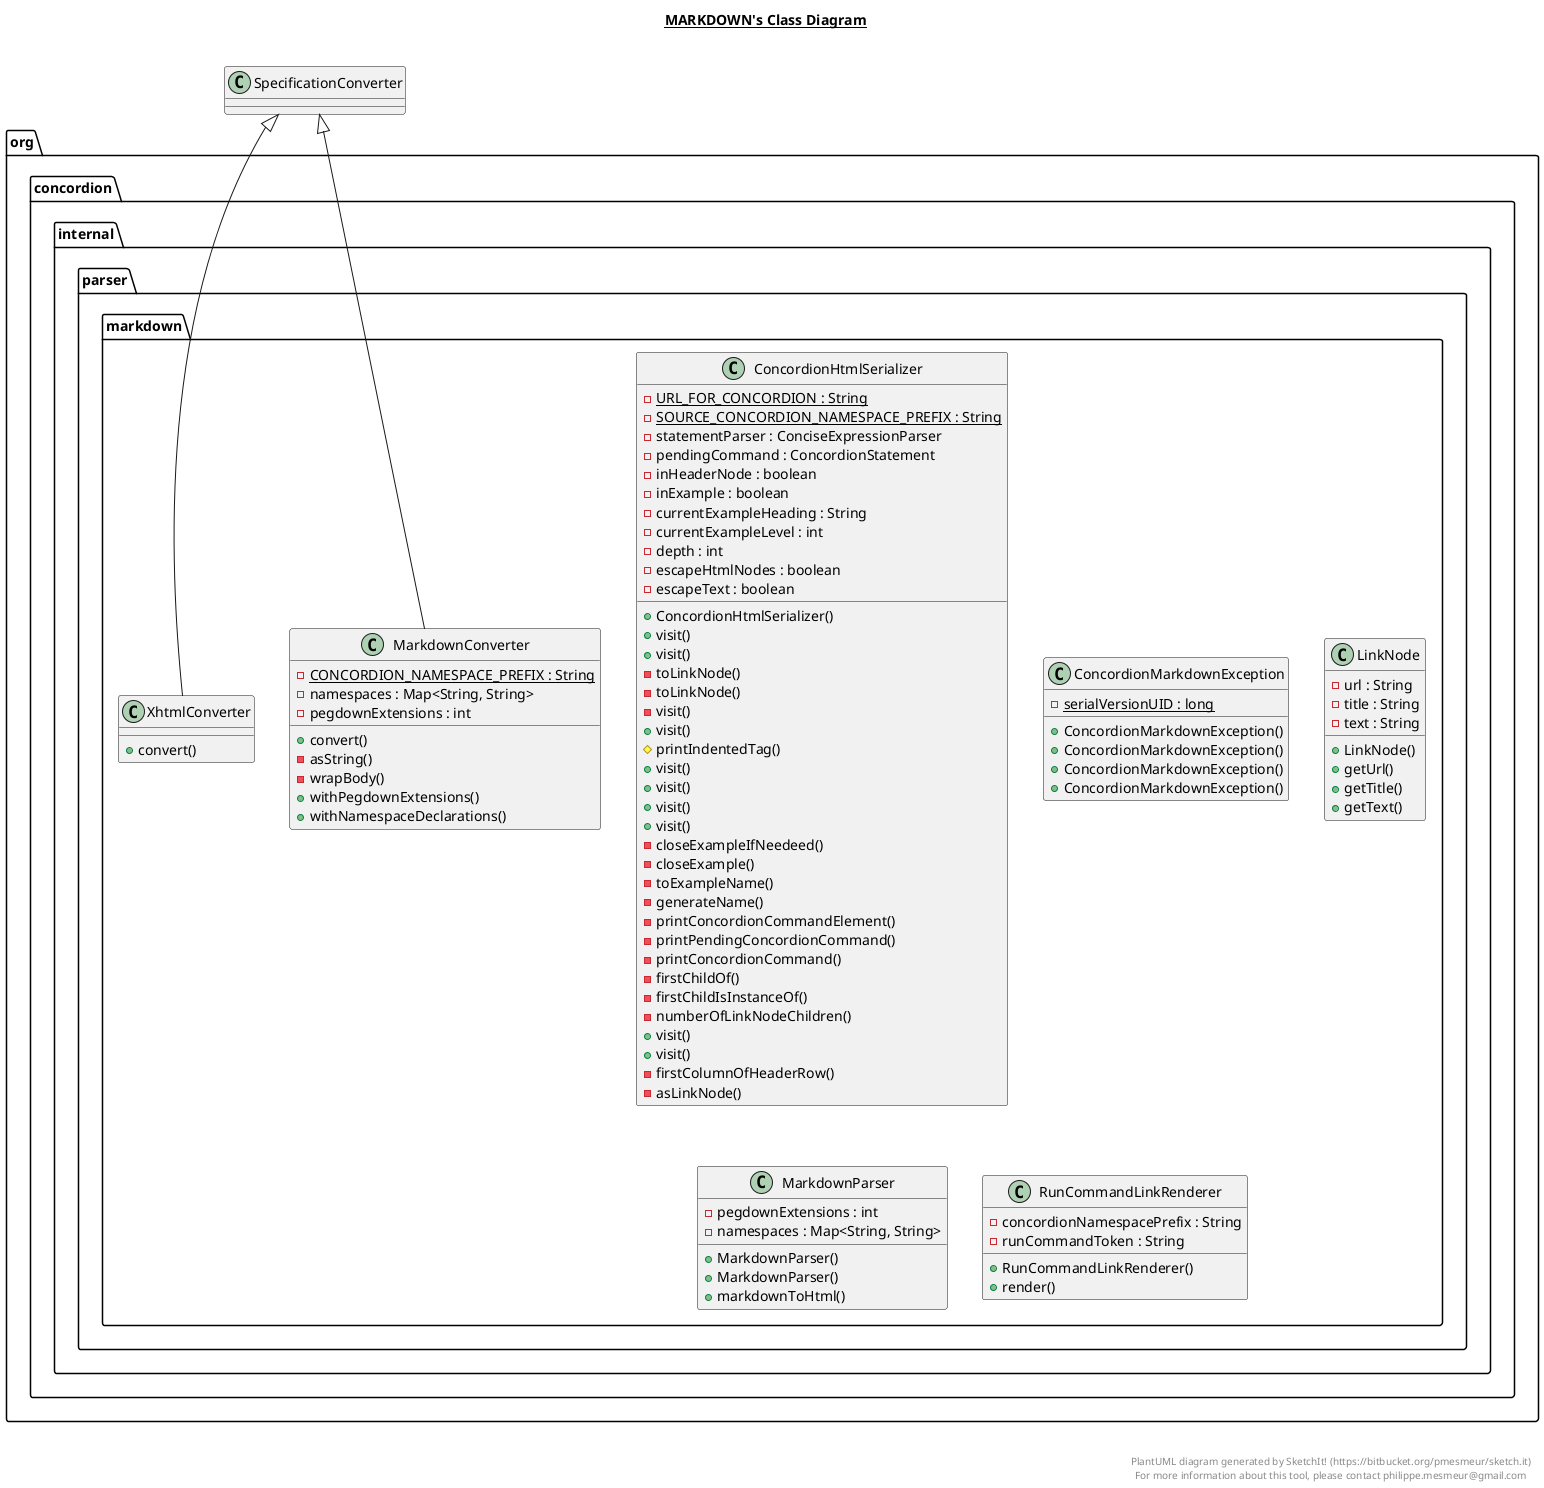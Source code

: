 @startuml

title __MARKDOWN's Class Diagram__\n

  package org.concordion {
    package org.concordion.internal {
      package org.concordion.internal.parser.markdown {
        class ConcordionHtmlSerializer {
            {static} - URL_FOR_CONCORDION : String
            {static} - SOURCE_CONCORDION_NAMESPACE_PREFIX : String
            - statementParser : ConciseExpressionParser
            - pendingCommand : ConcordionStatement
            - inHeaderNode : boolean
            - inExample : boolean
            - currentExampleHeading : String
            - currentExampleLevel : int
            - depth : int
            - escapeHtmlNodes : boolean
            - escapeText : boolean
            + ConcordionHtmlSerializer()
            + visit()
            + visit()
            - toLinkNode()
            - toLinkNode()
            - visit()
            + visit()
            # printIndentedTag()
            + visit()
            + visit()
            + visit()
            + visit()
            - closeExampleIfNeedeed()
            - closeExample()
            - toExampleName()
            - generateName()
            - printConcordionCommandElement()
            - printPendingConcordionCommand()
            - printConcordionCommand()
            - firstChildOf()
            - firstChildIsInstanceOf()
            - numberOfLinkNodeChildren()
            + visit()
            + visit()
            - firstColumnOfHeaderRow()
            - asLinkNode()
        }
      }
    }
  }
  

  package org.concordion {
    package org.concordion.internal {
      package org.concordion.internal.parser.markdown {
        class ConcordionMarkdownException {
            {static} - serialVersionUID : long
            + ConcordionMarkdownException()
            + ConcordionMarkdownException()
            + ConcordionMarkdownException()
            + ConcordionMarkdownException()
        }
      }
    }
  }
  

  package org.concordion {
    package org.concordion.internal {
      package org.concordion.internal.parser.markdown {
        class LinkNode {
            - url : String
            - title : String
            - text : String
            + LinkNode()
            + getUrl()
            + getTitle()
            + getText()
        }
      }
    }
  }
  

  package org.concordion {
    package org.concordion.internal {
      package org.concordion.internal.parser.markdown {
        class MarkdownConverter {
            {static} - CONCORDION_NAMESPACE_PREFIX : String
            - namespaces : Map<String, String>
            - pegdownExtensions : int
            + convert()
            - asString()
            - wrapBody()
            + withPegdownExtensions()
            + withNamespaceDeclarations()
        }
      }
    }
  }
  

  package org.concordion {
    package org.concordion.internal {
      package org.concordion.internal.parser.markdown {
        class MarkdownParser {
            - pegdownExtensions : int
            - namespaces : Map<String, String>
            + MarkdownParser()
            + MarkdownParser()
            + markdownToHtml()
        }
      }
    }
  }
  

  package org.concordion {
    package org.concordion.internal {
      package org.concordion.internal.parser.markdown {
        class RunCommandLinkRenderer {
            - concordionNamespacePrefix : String
            - runCommandToken : String
            + RunCommandLinkRenderer()
            + render()
        }
      }
    }
  }
  

  package org.concordion {
    package org.concordion.internal {
      package org.concordion.internal.parser.markdown {
        class XhtmlConverter {
            + convert()
        }
      }
    }
  }
  

  MarkdownConverter -up-|> SpecificationConverter
  XhtmlConverter -up-|> SpecificationConverter


right footer


PlantUML diagram generated by SketchIt! (https://bitbucket.org/pmesmeur/sketch.it)
For more information about this tool, please contact philippe.mesmeur@gmail.com
endfooter

@enduml
